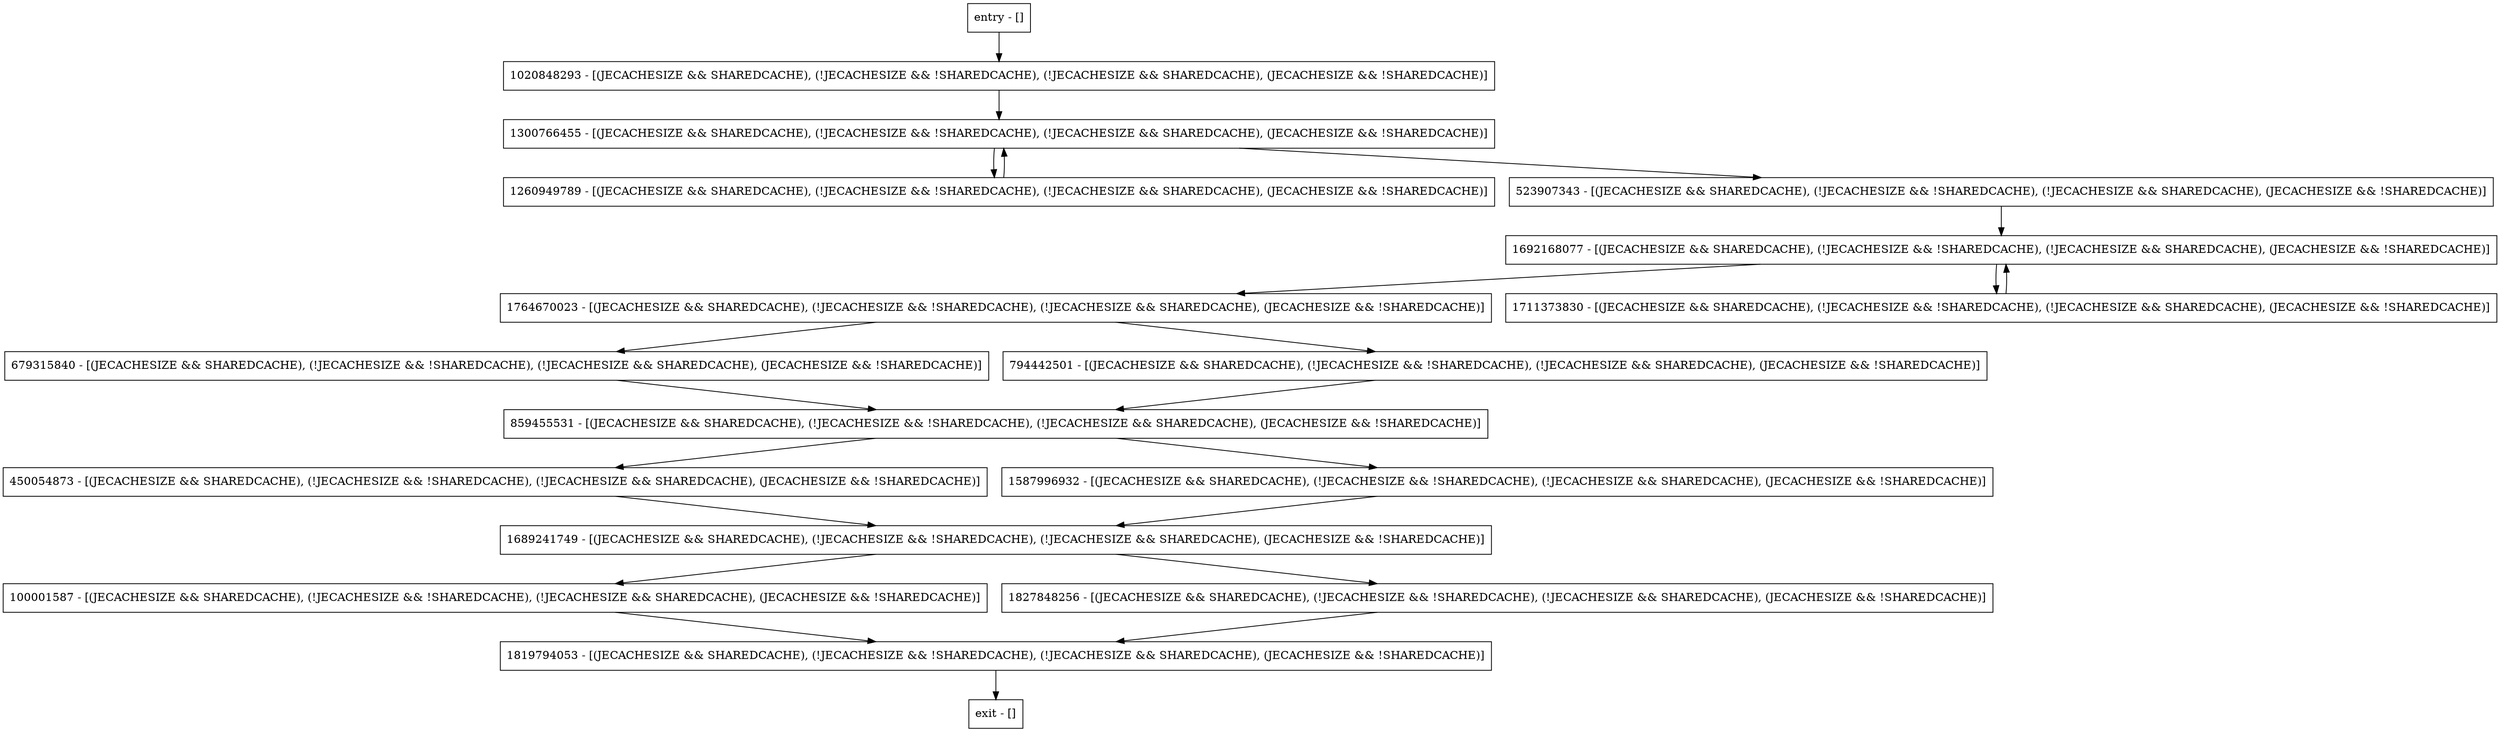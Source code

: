 digraph <init> {
node [shape=record];
1020848293 [label="1020848293 - [(JECACHESIZE && SHAREDCACHE), (!JECACHESIZE && !SHAREDCACHE), (!JECACHESIZE && SHAREDCACHE), (JECACHESIZE && !SHAREDCACHE)]"];
859455531 [label="859455531 - [(JECACHESIZE && SHAREDCACHE), (!JECACHESIZE && !SHAREDCACHE), (!JECACHESIZE && SHAREDCACHE), (JECACHESIZE && !SHAREDCACHE)]"];
1260949789 [label="1260949789 - [(JECACHESIZE && SHAREDCACHE), (!JECACHESIZE && !SHAREDCACHE), (!JECACHESIZE && SHAREDCACHE), (JECACHESIZE && !SHAREDCACHE)]"];
523907343 [label="523907343 - [(JECACHESIZE && SHAREDCACHE), (!JECACHESIZE && !SHAREDCACHE), (!JECACHESIZE && SHAREDCACHE), (JECACHESIZE && !SHAREDCACHE)]"];
1764670023 [label="1764670023 - [(JECACHESIZE && SHAREDCACHE), (!JECACHESIZE && !SHAREDCACHE), (!JECACHESIZE && SHAREDCACHE), (JECACHESIZE && !SHAREDCACHE)]"];
450054873 [label="450054873 - [(JECACHESIZE && SHAREDCACHE), (!JECACHESIZE && !SHAREDCACHE), (!JECACHESIZE && SHAREDCACHE), (JECACHESIZE && !SHAREDCACHE)]"];
679315840 [label="679315840 - [(JECACHESIZE && SHAREDCACHE), (!JECACHESIZE && !SHAREDCACHE), (!JECACHESIZE && SHAREDCACHE), (JECACHESIZE && !SHAREDCACHE)]"];
entry [label="entry - []"];
exit [label="exit - []"];
1692168077 [label="1692168077 - [(JECACHESIZE && SHAREDCACHE), (!JECACHESIZE && !SHAREDCACHE), (!JECACHESIZE && SHAREDCACHE), (JECACHESIZE && !SHAREDCACHE)]"];
1819794053 [label="1819794053 - [(JECACHESIZE && SHAREDCACHE), (!JECACHESIZE && !SHAREDCACHE), (!JECACHESIZE && SHAREDCACHE), (JECACHESIZE && !SHAREDCACHE)]"];
100001587 [label="100001587 - [(JECACHESIZE && SHAREDCACHE), (!JECACHESIZE && !SHAREDCACHE), (!JECACHESIZE && SHAREDCACHE), (JECACHESIZE && !SHAREDCACHE)]"];
1587996932 [label="1587996932 - [(JECACHESIZE && SHAREDCACHE), (!JECACHESIZE && !SHAREDCACHE), (!JECACHESIZE && SHAREDCACHE), (JECACHESIZE && !SHAREDCACHE)]"];
1689241749 [label="1689241749 - [(JECACHESIZE && SHAREDCACHE), (!JECACHESIZE && !SHAREDCACHE), (!JECACHESIZE && SHAREDCACHE), (JECACHESIZE && !SHAREDCACHE)]"];
794442501 [label="794442501 - [(JECACHESIZE && SHAREDCACHE), (!JECACHESIZE && !SHAREDCACHE), (!JECACHESIZE && SHAREDCACHE), (JECACHESIZE && !SHAREDCACHE)]"];
1827848256 [label="1827848256 - [(JECACHESIZE && SHAREDCACHE), (!JECACHESIZE && !SHAREDCACHE), (!JECACHESIZE && SHAREDCACHE), (JECACHESIZE && !SHAREDCACHE)]"];
1300766455 [label="1300766455 - [(JECACHESIZE && SHAREDCACHE), (!JECACHESIZE && !SHAREDCACHE), (!JECACHESIZE && SHAREDCACHE), (JECACHESIZE && !SHAREDCACHE)]"];
1711373830 [label="1711373830 - [(JECACHESIZE && SHAREDCACHE), (!JECACHESIZE && !SHAREDCACHE), (!JECACHESIZE && SHAREDCACHE), (JECACHESIZE && !SHAREDCACHE)]"];
entry;
exit;
1020848293 -> 1300766455;
859455531 -> 1587996932;
859455531 -> 450054873;
1260949789 -> 1300766455;
523907343 -> 1692168077;
1764670023 -> 679315840;
1764670023 -> 794442501;
450054873 -> 1689241749;
679315840 -> 859455531;
entry -> 1020848293;
1692168077 -> 1764670023;
1692168077 -> 1711373830;
1819794053 -> exit;
100001587 -> 1819794053;
1587996932 -> 1689241749;
1689241749 -> 100001587;
1689241749 -> 1827848256;
794442501 -> 859455531;
1827848256 -> 1819794053;
1300766455 -> 1260949789;
1300766455 -> 523907343;
1711373830 -> 1692168077;
}

